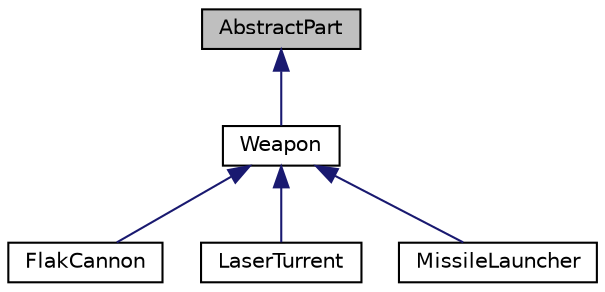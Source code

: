 digraph "AbstractPart"
{
  edge [fontname="Helvetica",fontsize="10",labelfontname="Helvetica",labelfontsize="10"];
  node [fontname="Helvetica",fontsize="10",shape=record];
  Node0 [label="AbstractPart",height=0.2,width=0.4,color="black", fillcolor="grey75", style="filled", fontcolor="black"];
  Node0 -> Node1 [dir="back",color="midnightblue",fontsize="10",style="solid",fontname="Helvetica"];
  Node1 [label="Weapon",height=0.2,width=0.4,color="black", fillcolor="white", style="filled",URL="$classWeapon.html"];
  Node1 -> Node2 [dir="back",color="midnightblue",fontsize="10",style="solid",fontname="Helvetica"];
  Node2 [label="FlakCannon",height=0.2,width=0.4,color="black", fillcolor="white", style="filled",URL="$classFlakCannon.html"];
  Node1 -> Node3 [dir="back",color="midnightblue",fontsize="10",style="solid",fontname="Helvetica"];
  Node3 [label="LaserTurrent",height=0.2,width=0.4,color="black", fillcolor="white", style="filled",URL="$classLaserTurrent.html"];
  Node1 -> Node4 [dir="back",color="midnightblue",fontsize="10",style="solid",fontname="Helvetica"];
  Node4 [label="MissileLauncher",height=0.2,width=0.4,color="black", fillcolor="white", style="filled",URL="$classMissileLauncher.html"];
}
